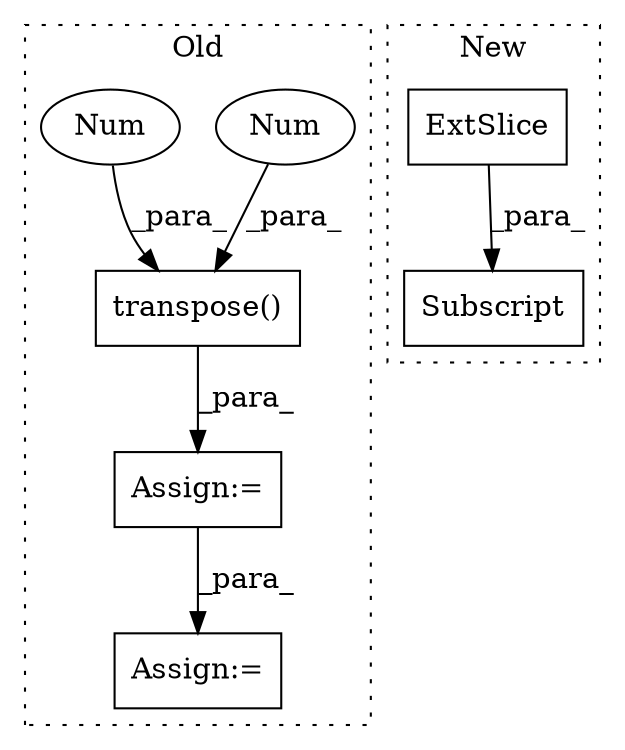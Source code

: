 digraph G {
subgraph cluster0 {
1 [label="transpose()" a="75" s="7424,7463" l="35,1" shape="box"];
3 [label="Num" a="76" s="7462" l="1" shape="ellipse"];
4 [label="Num" a="76" s="7459" l="1" shape="ellipse"];
6 [label="Assign:=" a="68" s="7620" l="3" shape="box"];
7 [label="Assign:=" a="68" s="7421" l="3" shape="box"];
label = "Old";
style="dotted";
}
subgraph cluster1 {
2 [label="ExtSlice" a="85" s="5008" l="11" shape="box"];
5 [label="Subscript" a="63" s="5008,0" l="25,0" shape="box"];
label = "New";
style="dotted";
}
1 -> 7 [label="_para_"];
2 -> 5 [label="_para_"];
3 -> 1 [label="_para_"];
4 -> 1 [label="_para_"];
7 -> 6 [label="_para_"];
}